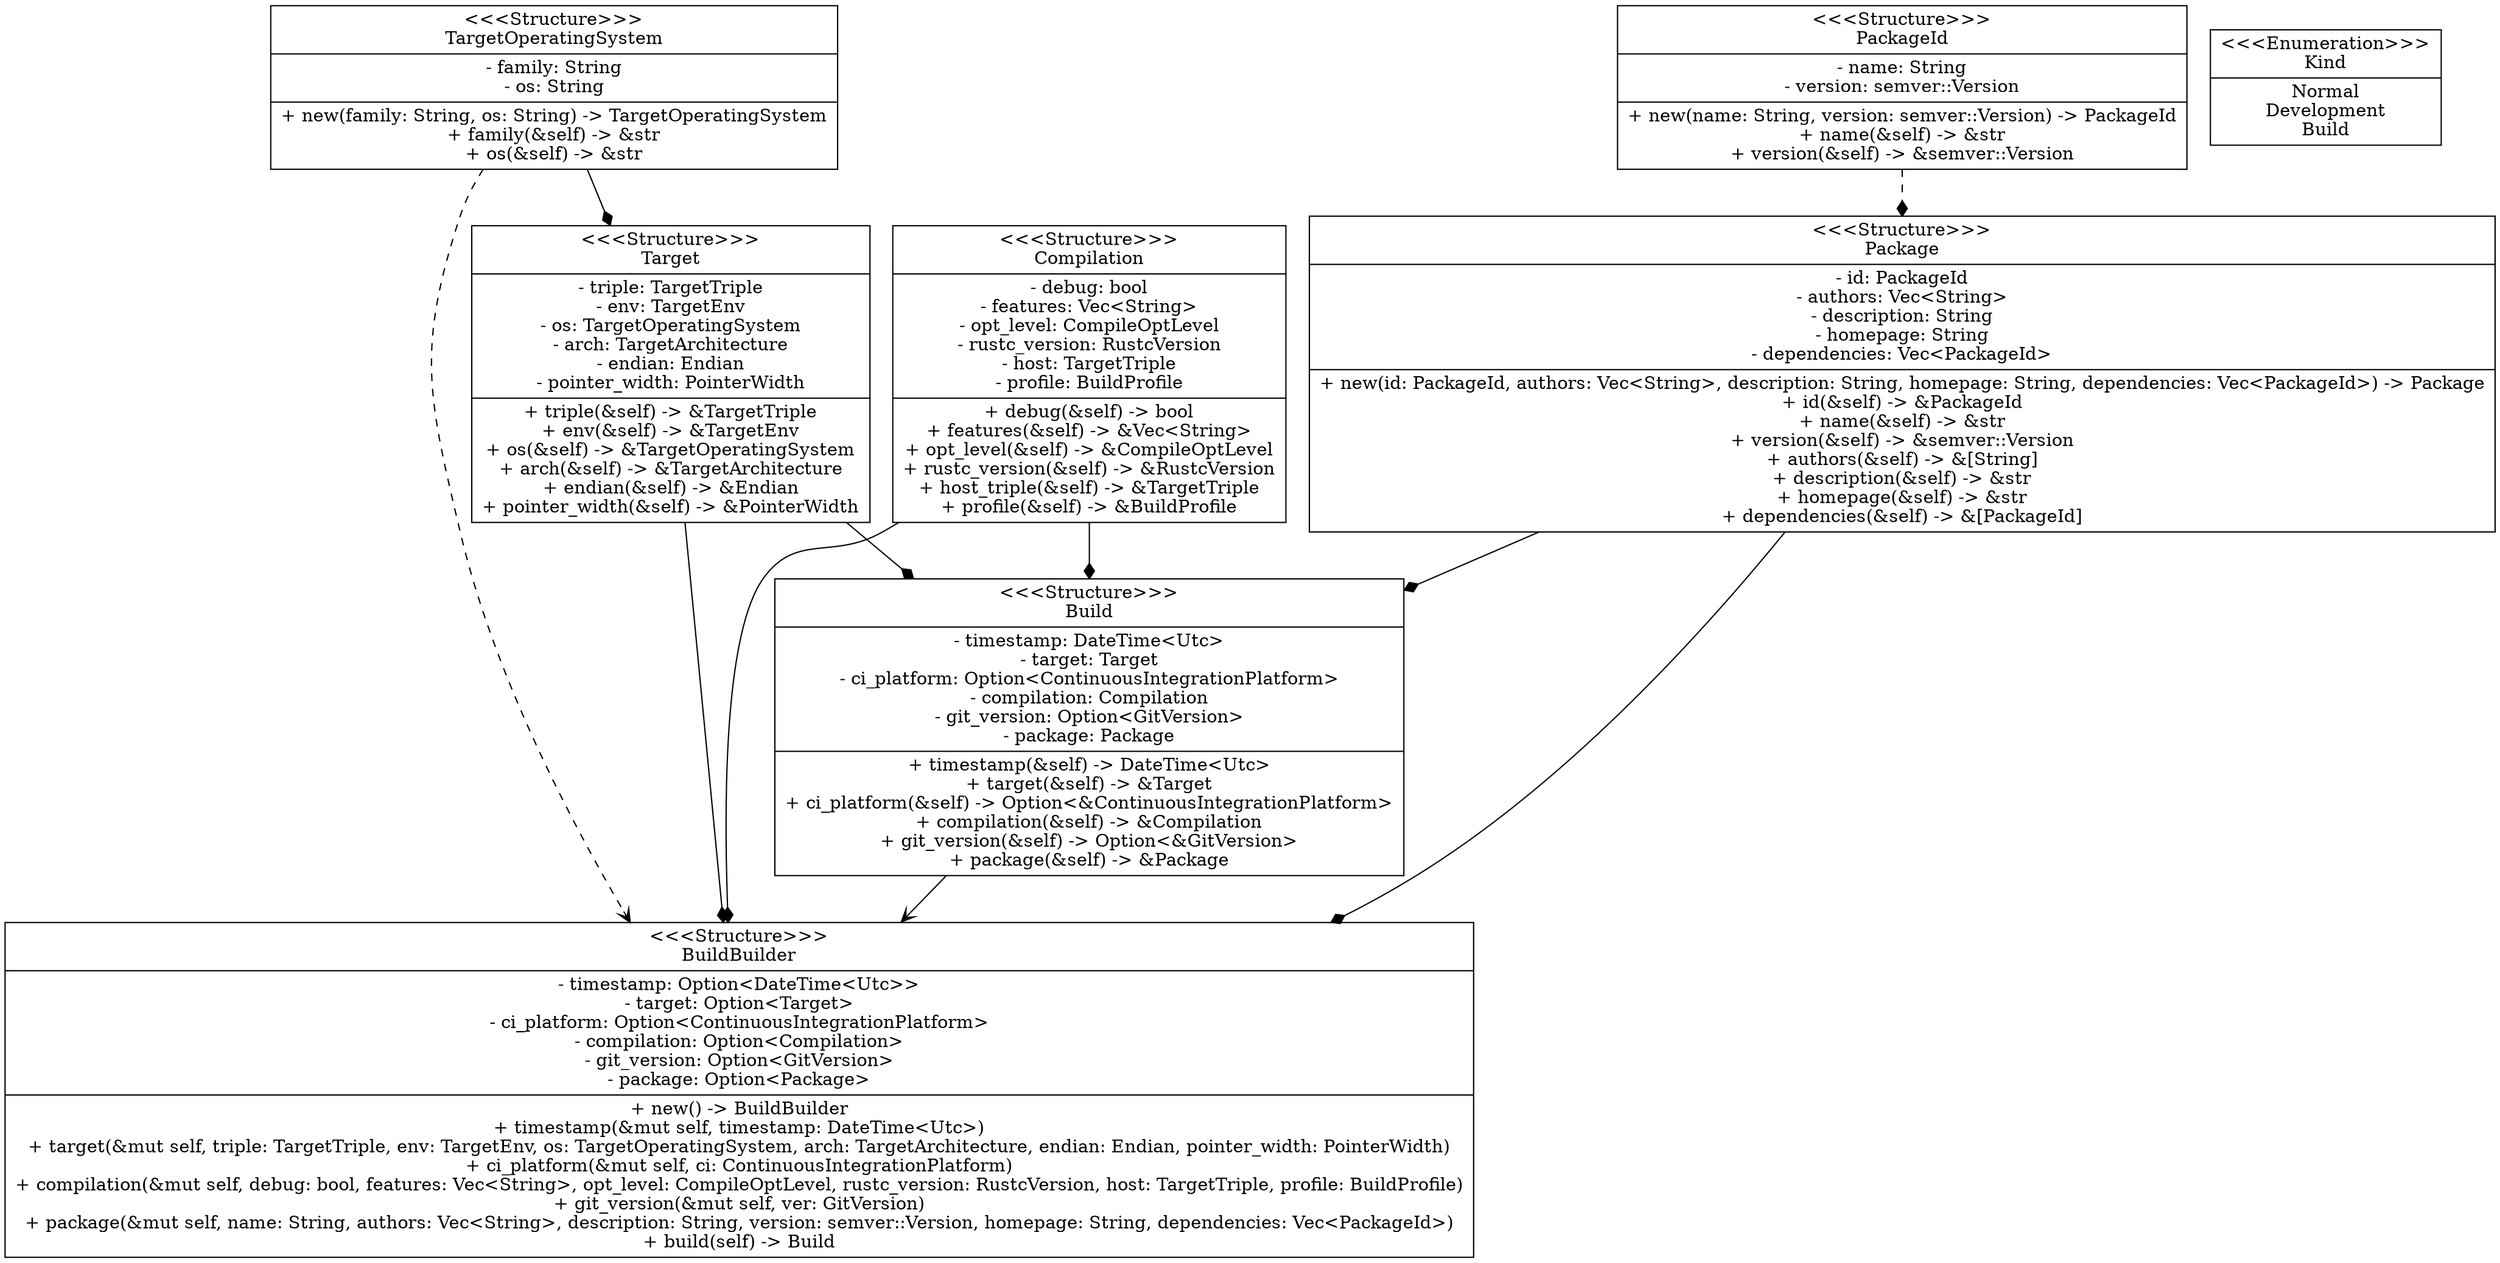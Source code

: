digraph ml {
    ndBuild[label="{&lt;&lt;&lt;Structure&gt;&gt;&gt;\nBuild|- timestamp: DateTime&lt;Utc&gt;\n- target: Target\n- ci_platform: Option&lt;ContinuousIntegrationPlatform&gt;\n- compilation: Compilation\n- git_version: Option&lt;GitVersion&gt;\n- package: Package|+ timestamp(&amp;self) -&gt; DateTime&lt;Utc&gt;\n+ target(&amp;self) -&gt; &amp;Target\n+ ci_platform(&amp;self) -&gt; Option&lt;&amp;ContinuousIntegrationPlatform&gt;\n+ compilation(&amp;self) -&gt; &amp;Compilation\n+ git_version(&amp;self) -&gt; Option&lt;&amp;GitVersion&gt;\n+ package(&amp;self) -&gt; &amp;Package}"][shape="record"];
    ndBuildBuilder[label="{&lt;&lt;&lt;Structure&gt;&gt;&gt;\nBuildBuilder|- timestamp: Option&lt;DateTime&lt;Utc&gt;&gt;\n- target: Option&lt;Target&gt;\n- ci_platform: Option&lt;ContinuousIntegrationPlatform&gt;\n- compilation: Option&lt;Compilation&gt;\n- git_version: Option&lt;GitVersion&gt;\n- package: Option&lt;Package&gt;|+ new() -&gt; BuildBuilder\n+ timestamp(&amp;mut self, timestamp: DateTime&lt;Utc&gt;)\n+ target(&amp;mut self, triple: TargetTriple, env: TargetEnv, os: TargetOperatingSystem, arch: TargetArchitecture, endian: Endian, pointer_width: PointerWidth)\n+ ci_platform(&amp;mut self, ci: ContinuousIntegrationPlatform)\n+ compilation(&amp;mut self, debug: bool, features: Vec&lt;String&gt;, opt_level: CompileOptLevel, rustc_version: RustcVersion, host: TargetTriple, profile: BuildProfile)\n+ git_version(&amp;mut self, ver: GitVersion)\n+ package(&amp;mut self, name: String, authors: Vec&lt;String&gt;, description: String, version: semver::Version, homepage: String, dependencies: Vec&lt;PackageId&gt;)\n+ build(self) -&gt; Build}"][shape="record"];
    ndTargetOperatingSystem[label="{&lt;&lt;&lt;Structure&gt;&gt;&gt;\nTargetOperatingSystem|- family: String\n- os: String|+ new(family: String, os: String) -&gt; TargetOperatingSystem\n+ family(&amp;self) -&gt; &amp;str\n+ os(&amp;self) -&gt; &amp;str}"][shape="record"];
    ndTarget[label="{&lt;&lt;&lt;Structure&gt;&gt;&gt;\nTarget|- triple: TargetTriple\n- env: TargetEnv\n- os: TargetOperatingSystem\n- arch: TargetArchitecture\n- endian: Endian\n- pointer_width: PointerWidth|+ triple(&amp;self) -&gt; &amp;TargetTriple\n+ env(&amp;self) -&gt; &amp;TargetEnv\n+ os(&amp;self) -&gt; &amp;TargetOperatingSystem\n+ arch(&amp;self) -&gt; &amp;TargetArchitecture\n+ endian(&amp;self) -&gt; &amp;Endian\n+ pointer_width(&amp;self) -&gt; &amp;PointerWidth}"][shape="record"];
    ndCompilation[label="{&lt;&lt;&lt;Structure&gt;&gt;&gt;\nCompilation|- debug: bool\n- features: Vec&lt;String&gt;\n- opt_level: CompileOptLevel\n- rustc_version: RustcVersion\n- host: TargetTriple\n- profile: BuildProfile|+ debug(&amp;self) -&gt; bool\n+ features(&amp;self) -&gt; &amp;Vec&lt;String&gt;\n+ opt_level(&amp;self) -&gt; &amp;CompileOptLevel\n+ rustc_version(&amp;self) -&gt; &amp;RustcVersion\n+ host_triple(&amp;self) -&gt; &amp;TargetTriple\n+ profile(&amp;self) -&gt; &amp;BuildProfile}"][shape="record"];
    ndPackage[label="{&lt;&lt;&lt;Structure&gt;&gt;&gt;\nPackage|- id: PackageId\n- authors: Vec&lt;String&gt;\n- description: String\n- homepage: String\n- dependencies: Vec&lt;PackageId&gt;|+ new(id: PackageId, authors: Vec&lt;String&gt;, description: String, homepage: String, dependencies: Vec&lt;PackageId&gt;) -&gt; Package\n+ id(&amp;self) -&gt; &amp;PackageId\n+ name(&amp;self) -&gt; &amp;str\n+ version(&amp;self) -&gt; &amp;semver::Version\n+ authors(&amp;self) -&gt; &amp;[String]\n+ description(&amp;self) -&gt; &amp;str\n+ homepage(&amp;self) -&gt; &amp;str\n+ dependencies(&amp;self) -&gt; &amp;[PackageId]}"][shape="record"];
    ndPackageId[label="{&lt;&lt;&lt;Structure&gt;&gt;&gt;\nPackageId|- name: String\n- version: semver::Version|+ new(name: String, version: semver::Version) -&gt; PackageId\n+ name(&amp;self) -&gt; &amp;str\n+ version(&amp;self) -&gt; &amp;semver::Version}"][shape="record"];
    ndKind[label="{&lt;&lt;&lt;Enumeration&gt;&gt;&gt;\nKind|Normal\nDevelopment\nBuild}"][shape="record"];
    ndBuild -> ndBuildBuilder[label=""][arrowhead="vee"];
    ndTargetOperatingSystem -> ndBuildBuilder[label=""][style="dashed"][arrowhead="vee"];
    ndTargetOperatingSystem -> ndTarget[label=""][arrowhead="diamond"];
    ndTarget -> ndBuild[label=""][arrowhead="diamond"];
    ndTarget -> ndBuildBuilder[label=""][arrowhead="diamond"];
    ndCompilation -> ndBuild[label=""][arrowhead="diamond"];
    ndCompilation -> ndBuildBuilder[label=""][arrowhead="diamond"];
    ndPackage -> ndBuild[label=""][arrowhead="diamond"];
    ndPackage -> ndBuildBuilder[label=""][arrowhead="diamond"];
    ndPackageId -> ndPackage[label=""][style="dashed"][arrowhead="diamond"];
}
